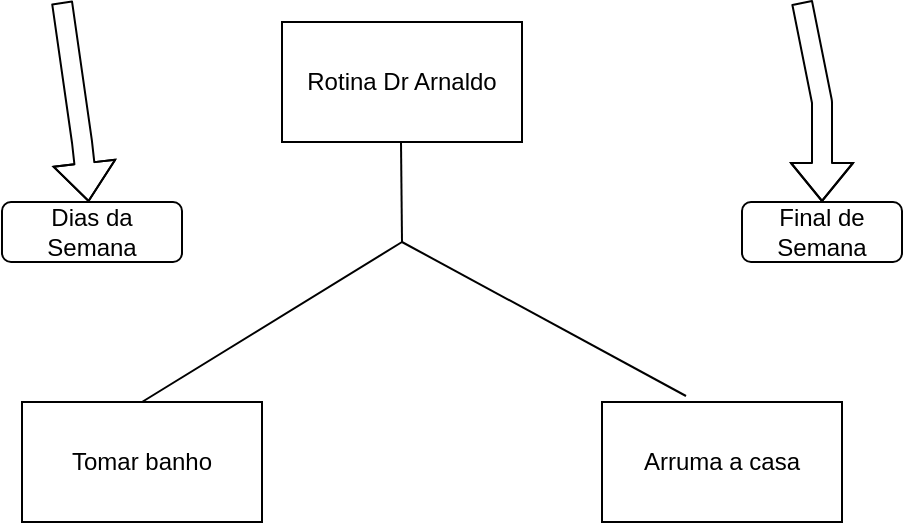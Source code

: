 <mxfile version="14.0.1" type="github"><diagram id="N-c3_KCk59BDcITyt4D-" name="Page-1"><mxGraphModel dx="868" dy="482" grid="1" gridSize="10" guides="1" tooltips="1" connect="1" arrows="1" fold="1" page="1" pageScale="1" pageWidth="827" pageHeight="1169" math="0" shadow="0"><root><mxCell id="0"/><mxCell id="1" parent="0"/><mxCell id="M0Tt6Lwjw_9CXzXJgdcA-1" value="Rotina Dr Arnaldo&lt;br&gt;" style="rounded=0;whiteSpace=wrap;html=1;" vertex="1" parent="1"><mxGeometry x="370" y="20" width="120" height="60" as="geometry"/></mxCell><mxCell id="M0Tt6Lwjw_9CXzXJgdcA-2" value="" style="endArrow=none;html=1;" edge="1" parent="1"><mxGeometry width="50" height="50" relative="1" as="geometry"><mxPoint x="430" y="130" as="sourcePoint"/><mxPoint x="429.5" y="80" as="targetPoint"/><Array as="points"/></mxGeometry></mxCell><mxCell id="M0Tt6Lwjw_9CXzXJgdcA-4" value="" style="endArrow=none;html=1;exitX=0.5;exitY=0;exitDx=0;exitDy=0;" edge="1" parent="1" source="M0Tt6Lwjw_9CXzXJgdcA-9"><mxGeometry width="50" height="50" relative="1" as="geometry"><mxPoint x="360" y="170" as="sourcePoint"/><mxPoint x="430" y="130" as="targetPoint"/></mxGeometry></mxCell><mxCell id="M0Tt6Lwjw_9CXzXJgdcA-9" value="Tomar banho&lt;br&gt;" style="rounded=0;whiteSpace=wrap;html=1;" vertex="1" parent="1"><mxGeometry x="240" y="210" width="120" height="60" as="geometry"/></mxCell><mxCell id="M0Tt6Lwjw_9CXzXJgdcA-10" value="Arruma a casa" style="rounded=0;whiteSpace=wrap;html=1;" vertex="1" parent="1"><mxGeometry x="530" y="210" width="120" height="60" as="geometry"/></mxCell><mxCell id="M0Tt6Lwjw_9CXzXJgdcA-12" value="" style="endArrow=none;html=1;exitX=0.35;exitY=-0.05;exitDx=0;exitDy=0;exitPerimeter=0;" edge="1" parent="1" source="M0Tt6Lwjw_9CXzXJgdcA-10"><mxGeometry width="50" height="50" relative="1" as="geometry"><mxPoint x="547" y="176" as="sourcePoint"/><mxPoint x="430" y="130" as="targetPoint"/></mxGeometry></mxCell><mxCell id="M0Tt6Lwjw_9CXzXJgdcA-13" value="" style="shape=flexArrow;endArrow=classic;html=1;" edge="1" parent="1" target="M0Tt6Lwjw_9CXzXJgdcA-15"><mxGeometry width="50" height="50" relative="1" as="geometry"><mxPoint x="260" y="10" as="sourcePoint"/><mxPoint x="270" y="130" as="targetPoint"/><Array as="points"><mxPoint x="270" y="80"/></Array></mxGeometry></mxCell><mxCell id="M0Tt6Lwjw_9CXzXJgdcA-14" value="" style="shape=flexArrow;endArrow=classic;html=1;" edge="1" parent="1"><mxGeometry width="50" height="50" relative="1" as="geometry"><mxPoint x="630" y="10" as="sourcePoint"/><mxPoint x="640" y="110" as="targetPoint"/><Array as="points"><mxPoint x="640" y="60"/></Array></mxGeometry></mxCell><mxCell id="M0Tt6Lwjw_9CXzXJgdcA-15" value="Dias da Semana" style="rounded=1;whiteSpace=wrap;html=1;" vertex="1" parent="1"><mxGeometry x="230" y="110" width="90" height="30" as="geometry"/></mxCell><mxCell id="M0Tt6Lwjw_9CXzXJgdcA-16" value="Final de Semana" style="rounded=1;whiteSpace=wrap;html=1;" vertex="1" parent="1"><mxGeometry x="600" y="110" width="80" height="30" as="geometry"/></mxCell></root></mxGraphModel></diagram></mxfile>